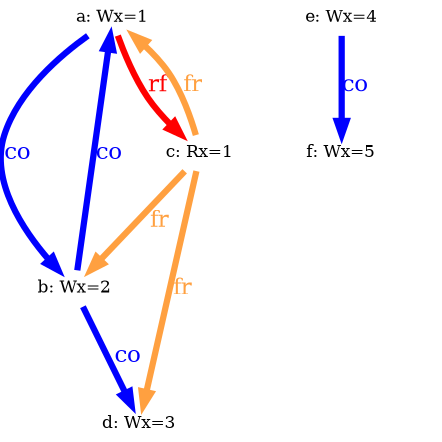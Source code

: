 digraph G {

splines=spline;
pad="0.000000";


/* the unlocked events */
eiid0 [label="a: Wx=1", shape="none", fontsize=8, pos="1.000000,2.109375!", fixedsize="false", height="0.111111", width="0.555556"];
eiid1 [label="b: Wx=2", shape="none", fontsize=8, pos="1.000000,1.546875!", fixedsize="false", height="0.111111", width="0.555556"];
eiid2 [label="c: Rx=1", shape="none", fontsize=8, pos="1.000000,0.984375!", fixedsize="false", height="0.111111", width="0.555556"];
eiid3 [label="d: Wx=3", shape="none", fontsize=8, pos="1.000000,0.421875!", fixedsize="false", height="0.111111", width="0.555556"];
eiid4 [label="e: Wx=4", shape="none", fontsize=8, pos="1.850000,1.687500!", fixedsize="false", height="0.111111", width="0.555556"];
eiiid6 [label="", shape=none, width=0.05, height=0.1, pos="1.0,1.85!";]
eiid5 [label="f: Wx=5", shape="none", fontsize=8, pos="1.850000,1.125000!", fixedsize="false", height="0.111111", width="0.555556"];

/* the intra_causality_data edges */


/* the intra_causality_control edges */

/* the poi edges */
/* the rfmap edges */


/* The viewed-before edges */
eiid0 -> eiid1 [label=<<font color="blue">co</font>>, color="blue", fontsize=11, penwidth="3.000000", arrowsize="0.666700"];
eiid0 -> eiid2 [label=<<font color="red">rf</font>>, color="red", fontsize=11, penwidth="3.000000", arrowsize="0.666700"];
eiid1 -> eiid0 [label=<<font color="blue">co</font>>, color="blue", fontsize=11, penwidth="3.000000", arrowsize="0.666700"];
eiid1 -> eiid3 [label=<<font color="blue">co</font>>, color="blue", fontsize=11, penwidth="3.000000", arrowsize="0.666700"];
eiid2 -> eiid0 [label=<<font color="#ffa040">fr</font>>, color="#ffa040", fontsize=11, penwidth="3.000000", arrowsize="0.666700"];
eiid2 -> eiid1 [label=<<font color="#ffa040">fr</font>>, color="#ffa040", fontsize=11, penwidth="3.000000", arrowsize="0.666700"];
eiid2 -> eiid3 [label=<<font color="#ffa040">fr</font>>, color="#ffa040", fontsize=11, penwidth="3.000000", arrowsize="0.666700"];
eiiid6 [label="", shape=none, width=0.05, height=0.1, pos="1.0,1.85!";]
eiid4 -> eiid5 [label=<<font color="blue">co</font>>, color="blue", fontsize=11, penwidth="3.000000", arrowsize="0.666700"];
}
